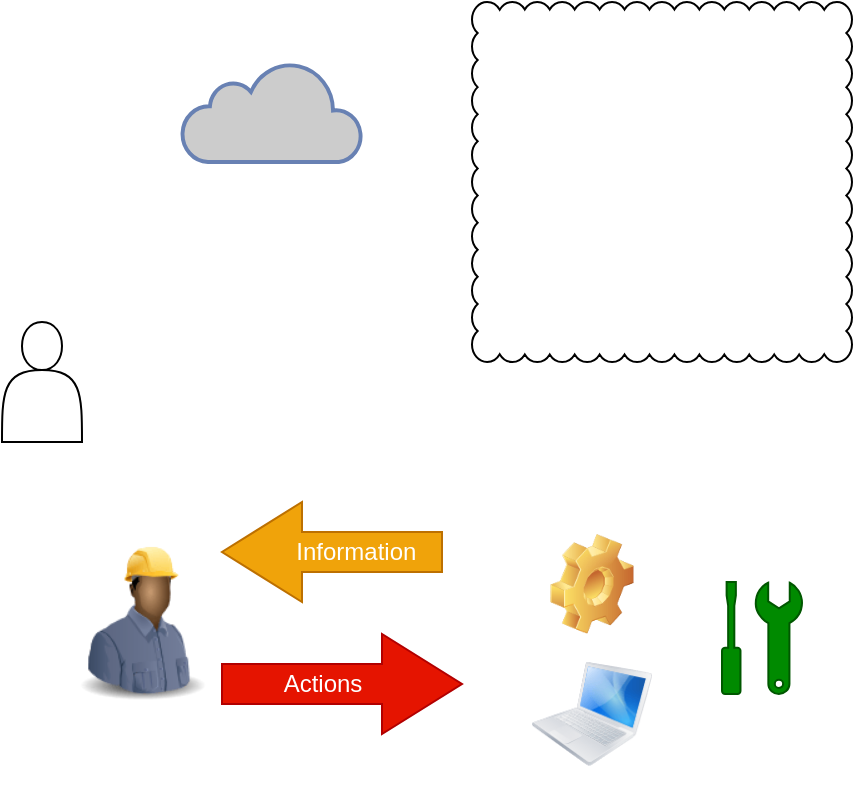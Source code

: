 <mxfile>
    <diagram id="kgS2Zu8Znqh3bIXEU0GX" name="Page-1">
        <mxGraphModel dx="688" dy="585" grid="1" gridSize="10" guides="1" tooltips="1" connect="1" arrows="1" fold="1" page="1" pageScale="1" pageWidth="850" pageHeight="1100" math="0" shadow="0">
            <root>
                <mxCell id="0"/>
                <mxCell id="1" parent="0"/>
                <mxCell id="19" value="" style="whiteSpace=wrap;html=1;shape=mxgraph.basic.cloud_rect;" parent="1" vertex="1">
                    <mxGeometry x="335" y="80" width="190" height="180" as="geometry"/>
                </mxCell>
                <mxCell id="3" value="" style="shape=image;html=1;verticalLabelPosition=bottom;verticalAlign=top;imageAspect=0;image=img/clipart/Gear_128x128.png" parent="1" vertex="1">
                    <mxGeometry x="374.16" y="346" width="41.67" height="50" as="geometry"/>
                </mxCell>
                <mxCell id="7" value="" style="image;html=1;image=img/lib/clip_art/people/Construction_Worker_Man_Black_128x128.png" parent="1" vertex="1">
                    <mxGeometry x="130" y="350" width="80" height="80" as="geometry"/>
                </mxCell>
                <mxCell id="9" value="" style="image;html=1;image=img/lib/clip_art/computers/MacBook_128x128.png;flipH=1;" parent="1" vertex="1">
                    <mxGeometry x="365" y="396" width="60" height="80" as="geometry"/>
                </mxCell>
                <mxCell id="14" value="&amp;nbsp; &amp;nbsp; &amp;nbsp; &amp;nbsp;Information" style="html=1;shadow=0;dashed=0;align=center;verticalAlign=middle;shape=mxgraph.arrows2.arrow;dy=0.6;dx=40;flipH=1;notch=0;fillColor=#f0a30a;strokeColor=#BD7000;fontColor=#FFFFFF;" parent="1" vertex="1">
                    <mxGeometry x="210" y="330" width="110" height="50" as="geometry"/>
                </mxCell>
                <mxCell id="17" value="" style="pointerEvents=1;shadow=0;dashed=0;html=1;strokeColor=#005700;fillColor=#008a00;labelPosition=center;verticalLabelPosition=bottom;verticalAlign=top;outlineConnect=0;align=center;shape=mxgraph.office.concepts.maintenance;fontColor=#ffffff;" parent="1" vertex="1">
                    <mxGeometry x="460" y="370" width="40" height="56" as="geometry"/>
                </mxCell>
                <mxCell id="18" value="Actions&amp;nbsp; &amp;nbsp; &amp;nbsp;&amp;nbsp;" style="html=1;shadow=0;dashed=0;align=center;verticalAlign=middle;shape=mxgraph.arrows2.arrow;dy=0.6;dx=40;flipH=0;notch=0;fillColor=#e51400;strokeColor=#B20000;fontColor=#ffffff;" parent="1" vertex="1">
                    <mxGeometry x="210" y="396" width="120" height="50" as="geometry"/>
                </mxCell>
                <mxCell id="21" value="" style="shape=actor;whiteSpace=wrap;html=1;" parent="1" vertex="1">
                    <mxGeometry x="100" y="240" width="40" height="60" as="geometry"/>
                </mxCell>
                <mxCell id="20" value="Environment" style="text;html=1;resizable=0;autosize=1;align=center;verticalAlign=middle;points=[];fillColor=none;strokeColor=none;rounded=0;fontColor=#FFFFFF;" parent="1" vertex="1">
                    <mxGeometry x="390" y="310" width="80" height="20" as="geometry"/>
                </mxCell>
                <mxCell id="22" value="" style="html=1;outlineConnect=0;fillColor=#CCCCCC;strokeColor=#6881B3;gradientColor=none;gradientDirection=north;strokeWidth=2;shape=mxgraph.networks.cloud;fontColor=#ffffff;" vertex="1" parent="1">
                    <mxGeometry x="190" y="110" width="90" height="50" as="geometry"/>
                </mxCell>
            </root>
        </mxGraphModel>
    </diagram>
</mxfile>